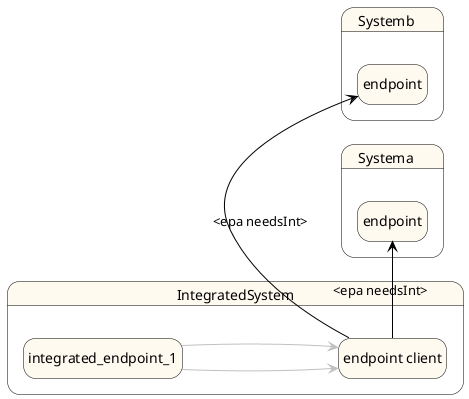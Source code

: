 ''''''''''''''''''''''''''''''''''''''''''
''                                      ''
''  AUTOGENERATED CODE -- DO NOT EDIT!  ''
''                                      ''
''''''''''''''''''''''''''''''''''''''''''

@startuml
left to right direction
scale max 16384 height
hide empty description
skinparam state {
  BackgroundColor FloralWhite
  BorderColor Black
  ArrowColor Crimson
}
state "IntegratedSystem" as X_0 <<highlight>> {
  state "endpoint client" as _0 <<highlight>>
  state "integrated_endpoint_1" as _1 <<highlight>>
}
state "Systema" as X_1 <<highlight>> {
  state "endpoint" as _2 <<highlight>>
}
state "Systemb" as X_2 <<highlight>> {
  state "endpoint" as _3 <<highlight>>
}
_1 -[#silver]-> _0
_0 -[#black]> _2 : <epa needsInt>
_1 -[#silver]-> _0
_0 -[#black]> _3 : <epa needsInt>
@enduml